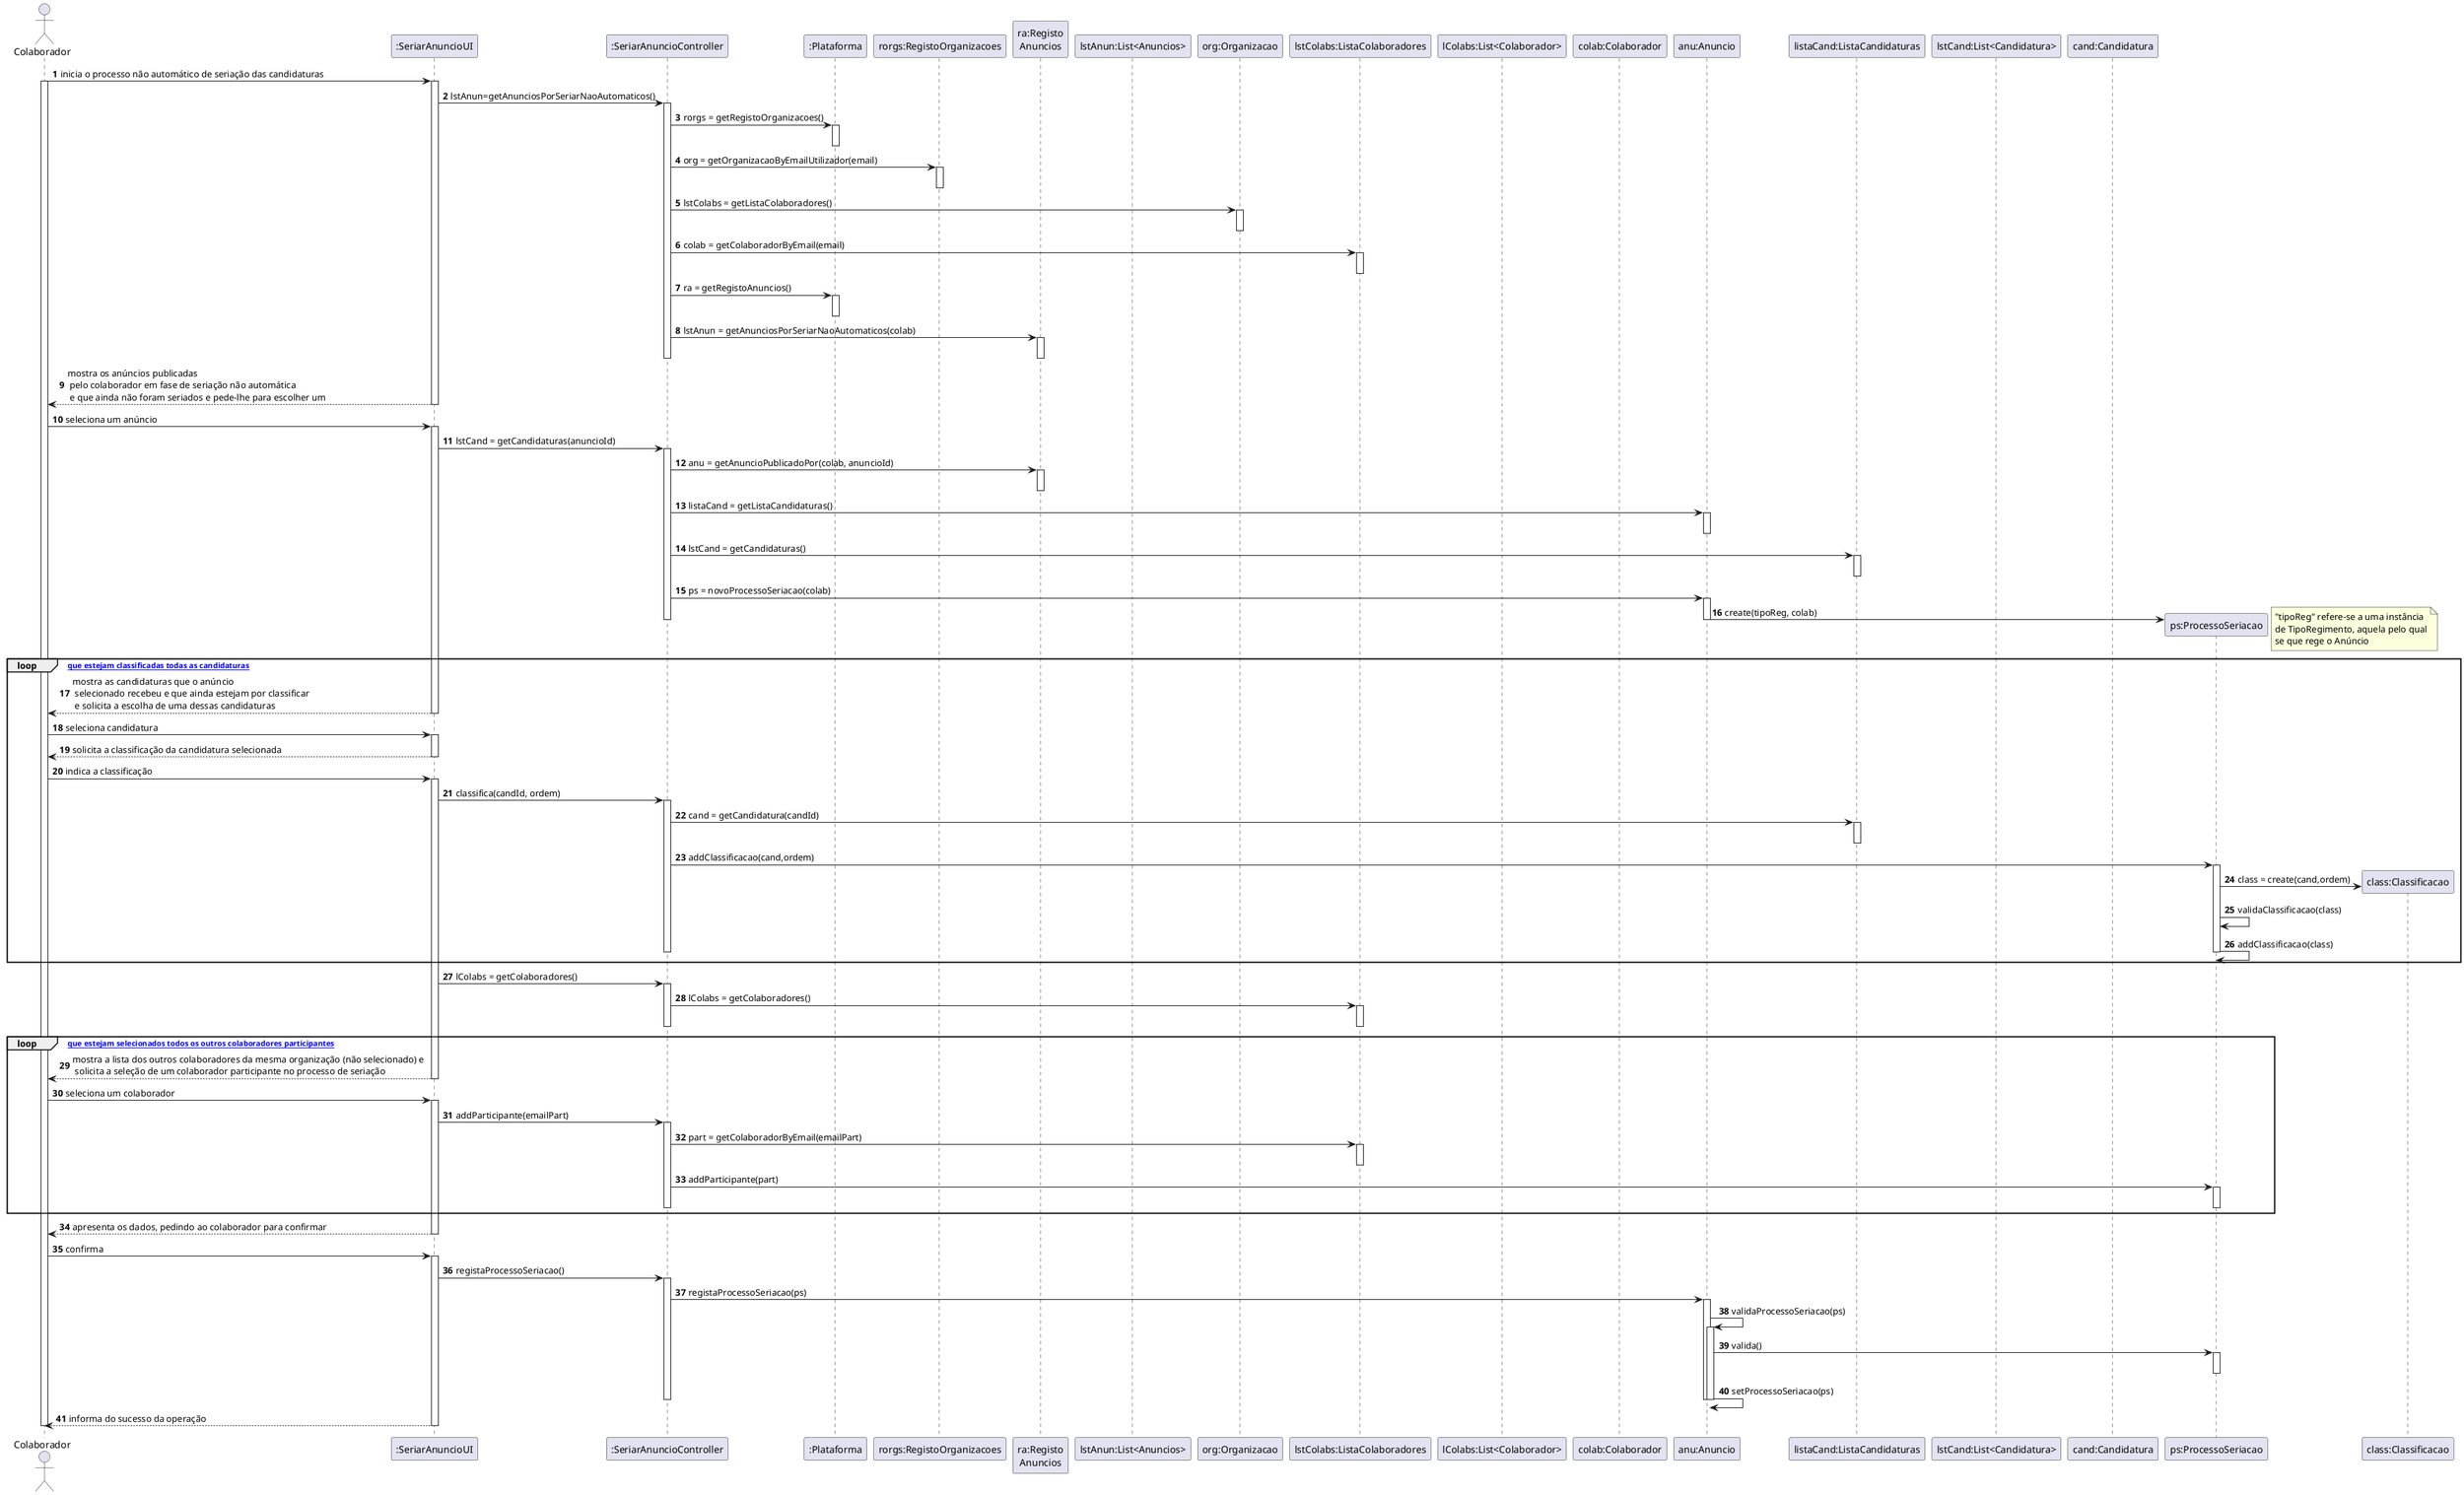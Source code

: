 @startuml
autonumber

actor "Colaborador" as COLAB
participant ":SeriarAnuncioUI" as UI
participant ":SeriarAnuncioController" as CTRL
participant ":Plataforma" as PLAT
participant "rorgs:RegistoOrganizacoes" as RORGS
participant "ra:Registo\nAnuncios" as RANU
participant "lstAnun:List<Anuncios>"
participant "org:Organizacao" as ORG
participant "lstColabs:ListaColaboradores" as LSTCOLABS
participant "lColabs:List<Colaborador>"
participant "colab:Colaborador" as COLABORADOR
participant "anu:Anuncio" as ANU
participant "listaCand:ListaCandidaturas" as LSTCAND
participant "lstCand:List<Candidatura>"
participant "cand:Candidatura"
participant "ps:ProcessoSeriacao" as PS
participant "class:Classificacao" as CLASS

COLAB -> UI : inicia o processo não automático de seriação das candidaturas
activate COLAB
activate UI

UI -> CTRL : lstAnun=getAnunciosPorSeriarNaoAutomaticos()
activate CTRL

CTRL -> PLAT: rorgs = getRegistoOrganizacoes()
activate PLAT
deactivate PLAT

CTRL -> RORGS: org = getOrganizacaoByEmailUtilizador(email)
activate RORGS
deactivate RORGS

CTRL -> ORG: lstColabs = getListaColaboradores()
activate ORG
deactivate ORG

CTRL -> LSTCOLABS: colab = getColaboradorByEmail(email)
activate LSTCOLABS
deactivate LSTCOLABS

CTRL -> PLAT : ra = getRegistoAnuncios()
activate PLAT
deactivate PLAT

CTRL -> RANU : lstAnun = getAnunciosPorSeriarNaoAutomaticos(colab)
activate RANU
deactivate RANU
deactivate CTRL

UI --> COLAB: mostra os anúncios publicadas \n pelo colaborador em fase de seriação não automática \n e que ainda não foram seriados e pede-lhe para escolher um
deactivate UI


COLAB -> UI : seleciona um anúncio
activate UI

UI -> CTRL : lstCand = getCandidaturas(anuncioId)
activate CTRL

CTRL -> RANU: anu = getAnuncioPublicadoPor(colab, anuncioId)
activate RANU
deactivate RANU

CTRL -> ANU : listaCand = getListaCandidaturas()
activate ANU
deactivate ANU

CTRL -> LSTCAND : lstCand = getCandidaturas()
activate LSTCAND
deactivate LSTCAND

CTRL -> ANU : ps = novoProcessoSeriacao(colab)
activate ANU
ANU -> PS**: create(tipoReg, colab)
note right
"tipoReg" refere-se a uma instância
de TipoRegimento, aquela pelo qual
se que rege o Anúncio
end note

deactivate ANU
deactivate CTRL


loop [ até que estejam classificadas todas as candidaturas]
UI --> COLAB: mostra as candidaturas que o anúncio \n selecionado recebeu e que ainda estejam por classificar \n e solicita a escolha de uma dessas candidaturas
deactivate UI

COLAB -> UI : seleciona candidatura
activate UI

UI --> COLAB: solicita a classificação da candidatura selecionada
deactivate UI


COLAB -> UI : indica a classificação
activate UI

UI -> CTRL: classifica(candId, ordem)
activate CTRL

CTRL -> LSTCAND: cand = getCandidatura(candId)
activate LSTCAND
deactivate LSTCAND

CTRL -> PS: addClassificacao(cand,ordem)
activate PS

PS -> CLASS**: class = create(cand,ordem)
PS -> PS: validaClassificacao(class)
PS -> PS: addClassificacao(class)
deactivate PS
deactivate CTRL
end loop

UI -> CTRL: lColabs = getColaboradores()
activate CTRL

CTRL -> LSTCOLABS : lColabs = getColaboradores()
activate LSTCOLABS
deactivate LSTCOLABS
deactivate CTRL
loop [até que estejam selecionados todos os outros colaboradores participantes]
UI --> COLAB: mostra a lista dos outros colaboradores da mesma organização (não selecionado) e \n solicita a seleção de um colaborador participante no processo de seriação
deactivate UI


COLAB -> UI : seleciona um colaborador
activate UI

UI -> CTRL: addParticipante(emailPart)
activate CTRL

CTRL -> LSTCOLABS: part = getColaboradorByEmail(emailPart)
activate LSTCOLABS
deactivate LSTCOLABS

CTRL -> PS: addParticipante(part)
activate PS
deactivate PS
deactivate CTRL
end loop

UI --> COLAB: apresenta os dados, pedindo ao colaborador para confirmar
deactivate UI


COLAB -> UI : confirma
activate UI

UI -> CTRL: registaProcessoSeriacao()
activate CTRL

CTRL -> ANU: registaProcessoSeriacao(ps)
activate ANU

ANU -> ANU: validaProcessoSeriacao(ps)
activate ANU
ANU -> PS: valida()
activate PS
deactivate PS

ANU -> ANU: setProcessoSeriacao(ps)
deactivate ANU

deactivate ANU
deactivate CTRL
UI --> COLAB: informa do sucesso da operação
deactivate UI

deactivate COLAB
@enduml